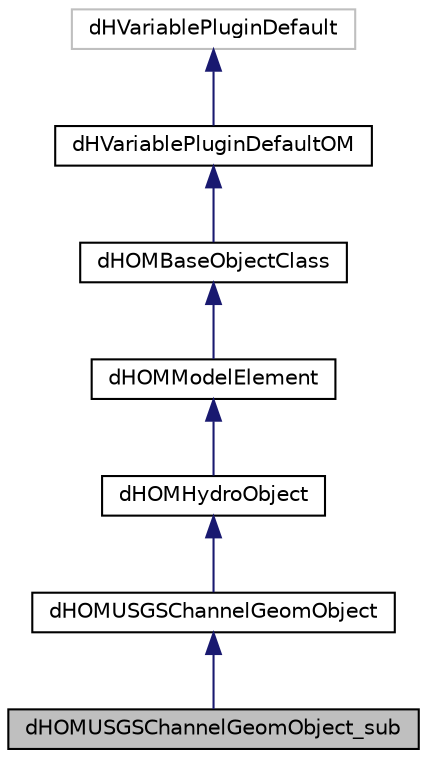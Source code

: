 digraph "dHOMUSGSChannelGeomObject_sub"
{
 // LATEX_PDF_SIZE
  edge [fontname="Helvetica",fontsize="10",labelfontname="Helvetica",labelfontsize="10"];
  node [fontname="Helvetica",fontsize="10",shape=record];
  Node1 [label="dHOMUSGSChannelGeomObject_sub",height=0.2,width=0.4,color="black", fillcolor="grey75", style="filled", fontcolor="black",tooltip=" "];
  Node2 -> Node1 [dir="back",color="midnightblue",fontsize="10",style="solid"];
  Node2 [label="dHOMUSGSChannelGeomObject",height=0.2,width=0.4,color="black", fillcolor="white", style="filled",URL="$classdHOMUSGSChannelGeomObject.html",tooltip=" "];
  Node3 -> Node2 [dir="back",color="midnightblue",fontsize="10",style="solid"];
  Node3 [label="dHOMHydroObject",height=0.2,width=0.4,color="black", fillcolor="white", style="filled",URL="$classdHOMHydroObject.html",tooltip=" "];
  Node4 -> Node3 [dir="back",color="midnightblue",fontsize="10",style="solid"];
  Node4 [label="dHOMModelElement",height=0.2,width=0.4,color="black", fillcolor="white", style="filled",URL="$classdHOMModelElement.html",tooltip=" "];
  Node5 -> Node4 [dir="back",color="midnightblue",fontsize="10",style="solid"];
  Node5 [label="dHOMBaseObjectClass",height=0.2,width=0.4,color="black", fillcolor="white", style="filled",URL="$classdHOMBaseObjectClass.html",tooltip=" "];
  Node6 -> Node5 [dir="back",color="midnightblue",fontsize="10",style="solid"];
  Node6 [label="dHVariablePluginDefaultOM",height=0.2,width=0.4,color="black", fillcolor="white", style="filled",URL="$classdHVariablePluginDefaultOM.html",tooltip=" "];
  Node7 -> Node6 [dir="back",color="midnightblue",fontsize="10",style="solid"];
  Node7 [label="dHVariablePluginDefault",height=0.2,width=0.4,color="grey75", fillcolor="white", style="filled",tooltip=" "];
}
